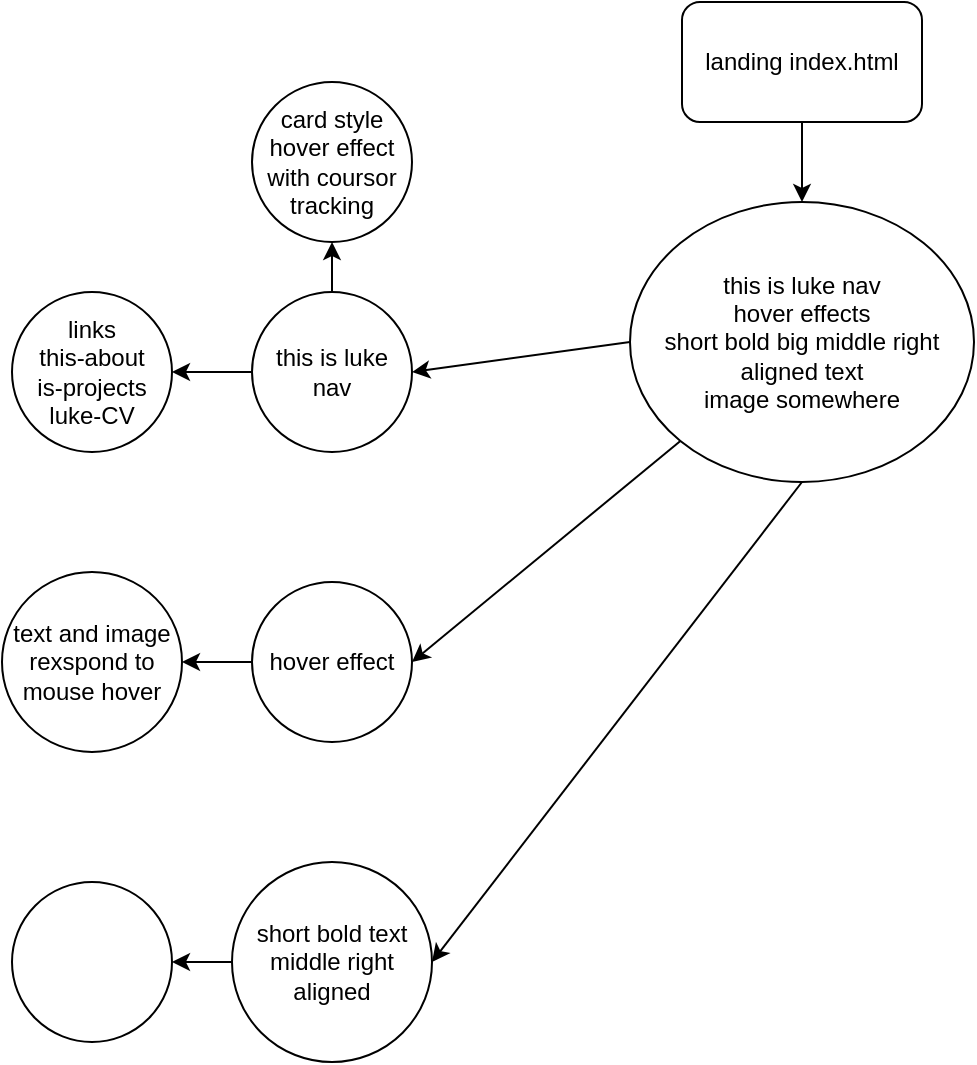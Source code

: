 <mxfile>
    <diagram id="YS0OX8IPuQ69hMp_2Qfg" name="Page-1">
        <mxGraphModel dx="943" dy="639" grid="1" gridSize="10" guides="1" tooltips="1" connect="1" arrows="1" fold="1" page="1" pageScale="1" pageWidth="850" pageHeight="1100" math="0" shadow="0">
            <root>
                <mxCell id="0"/>
                <mxCell id="1" parent="0"/>
                <mxCell id="15" style="edgeStyle=none;html=1;exitX=0.5;exitY=1;exitDx=0;exitDy=0;entryX=0.5;entryY=0;entryDx=0;entryDy=0;" edge="1" parent="1" source="2" target="3">
                    <mxGeometry relative="1" as="geometry"/>
                </mxCell>
                <mxCell id="2" value="landing index.html" style="rounded=1;whiteSpace=wrap;html=1;" vertex="1" parent="1">
                    <mxGeometry x="365" y="130" width="120" height="60" as="geometry"/>
                </mxCell>
                <mxCell id="7" style="edgeStyle=none;html=1;exitX=0;exitY=0.5;exitDx=0;exitDy=0;entryX=1;entryY=0.5;entryDx=0;entryDy=0;" edge="1" parent="1" source="3" target="4">
                    <mxGeometry relative="1" as="geometry"/>
                </mxCell>
                <mxCell id="11" style="edgeStyle=none;html=1;exitX=0;exitY=1;exitDx=0;exitDy=0;entryX=1;entryY=0.5;entryDx=0;entryDy=0;" edge="1" parent="1" source="3" target="10">
                    <mxGeometry relative="1" as="geometry"/>
                </mxCell>
                <mxCell id="17" style="edgeStyle=none;html=1;exitX=0.5;exitY=1;exitDx=0;exitDy=0;entryX=1;entryY=0.5;entryDx=0;entryDy=0;" edge="1" parent="1" source="3" target="16">
                    <mxGeometry relative="1" as="geometry"/>
                </mxCell>
                <mxCell id="3" value="this is luke nav&lt;br&gt;hover effects&lt;br&gt;short bold big middle right aligned text&lt;br&gt;image somewhere" style="ellipse;whiteSpace=wrap;html=1;" vertex="1" parent="1">
                    <mxGeometry x="339" y="230" width="172" height="140" as="geometry"/>
                </mxCell>
                <mxCell id="6" style="edgeStyle=none;html=1;exitX=0.5;exitY=0;exitDx=0;exitDy=0;entryX=0.5;entryY=1;entryDx=0;entryDy=0;" edge="1" parent="1" source="4" target="5">
                    <mxGeometry relative="1" as="geometry"/>
                </mxCell>
                <mxCell id="9" style="edgeStyle=none;html=1;exitX=0;exitY=0.5;exitDx=0;exitDy=0;entryX=1;entryY=0.5;entryDx=0;entryDy=0;" edge="1" parent="1" source="4" target="8">
                    <mxGeometry relative="1" as="geometry"/>
                </mxCell>
                <mxCell id="4" value="this is luke nav" style="ellipse;whiteSpace=wrap;html=1;aspect=fixed;" vertex="1" parent="1">
                    <mxGeometry x="150" y="275" width="80" height="80" as="geometry"/>
                </mxCell>
                <mxCell id="5" value="card style hover effect with coursor tracking" style="ellipse;whiteSpace=wrap;html=1;aspect=fixed;" vertex="1" parent="1">
                    <mxGeometry x="150" y="170" width="80" height="80" as="geometry"/>
                </mxCell>
                <mxCell id="8" value="links&lt;br&gt;this-about&lt;br&gt;is-projects&lt;br&gt;luke-CV" style="ellipse;whiteSpace=wrap;html=1;aspect=fixed;" vertex="1" parent="1">
                    <mxGeometry x="30" y="275" width="80" height="80" as="geometry"/>
                </mxCell>
                <mxCell id="13" style="edgeStyle=none;html=1;exitX=0;exitY=0.5;exitDx=0;exitDy=0;entryX=1;entryY=0.5;entryDx=0;entryDy=0;" edge="1" parent="1" source="10" target="12">
                    <mxGeometry relative="1" as="geometry"/>
                </mxCell>
                <mxCell id="10" value="hover effect" style="ellipse;whiteSpace=wrap;html=1;aspect=fixed;" vertex="1" parent="1">
                    <mxGeometry x="150" y="420" width="80" height="80" as="geometry"/>
                </mxCell>
                <mxCell id="12" value="text and image rexspond to mouse hover" style="ellipse;whiteSpace=wrap;html=1;aspect=fixed;" vertex="1" parent="1">
                    <mxGeometry x="25" y="415" width="90" height="90" as="geometry"/>
                </mxCell>
                <mxCell id="19" style="edgeStyle=none;html=1;exitX=0;exitY=0.5;exitDx=0;exitDy=0;entryX=1;entryY=0.5;entryDx=0;entryDy=0;" edge="1" parent="1" source="16" target="18">
                    <mxGeometry relative="1" as="geometry"/>
                </mxCell>
                <mxCell id="16" value="short bold text middle right aligned" style="ellipse;whiteSpace=wrap;html=1;aspect=fixed;" vertex="1" parent="1">
                    <mxGeometry x="140" y="560" width="100" height="100" as="geometry"/>
                </mxCell>
                <mxCell id="18" value="" style="ellipse;whiteSpace=wrap;html=1;aspect=fixed;" vertex="1" parent="1">
                    <mxGeometry x="30" y="570" width="80" height="80" as="geometry"/>
                </mxCell>
            </root>
        </mxGraphModel>
    </diagram>
</mxfile>